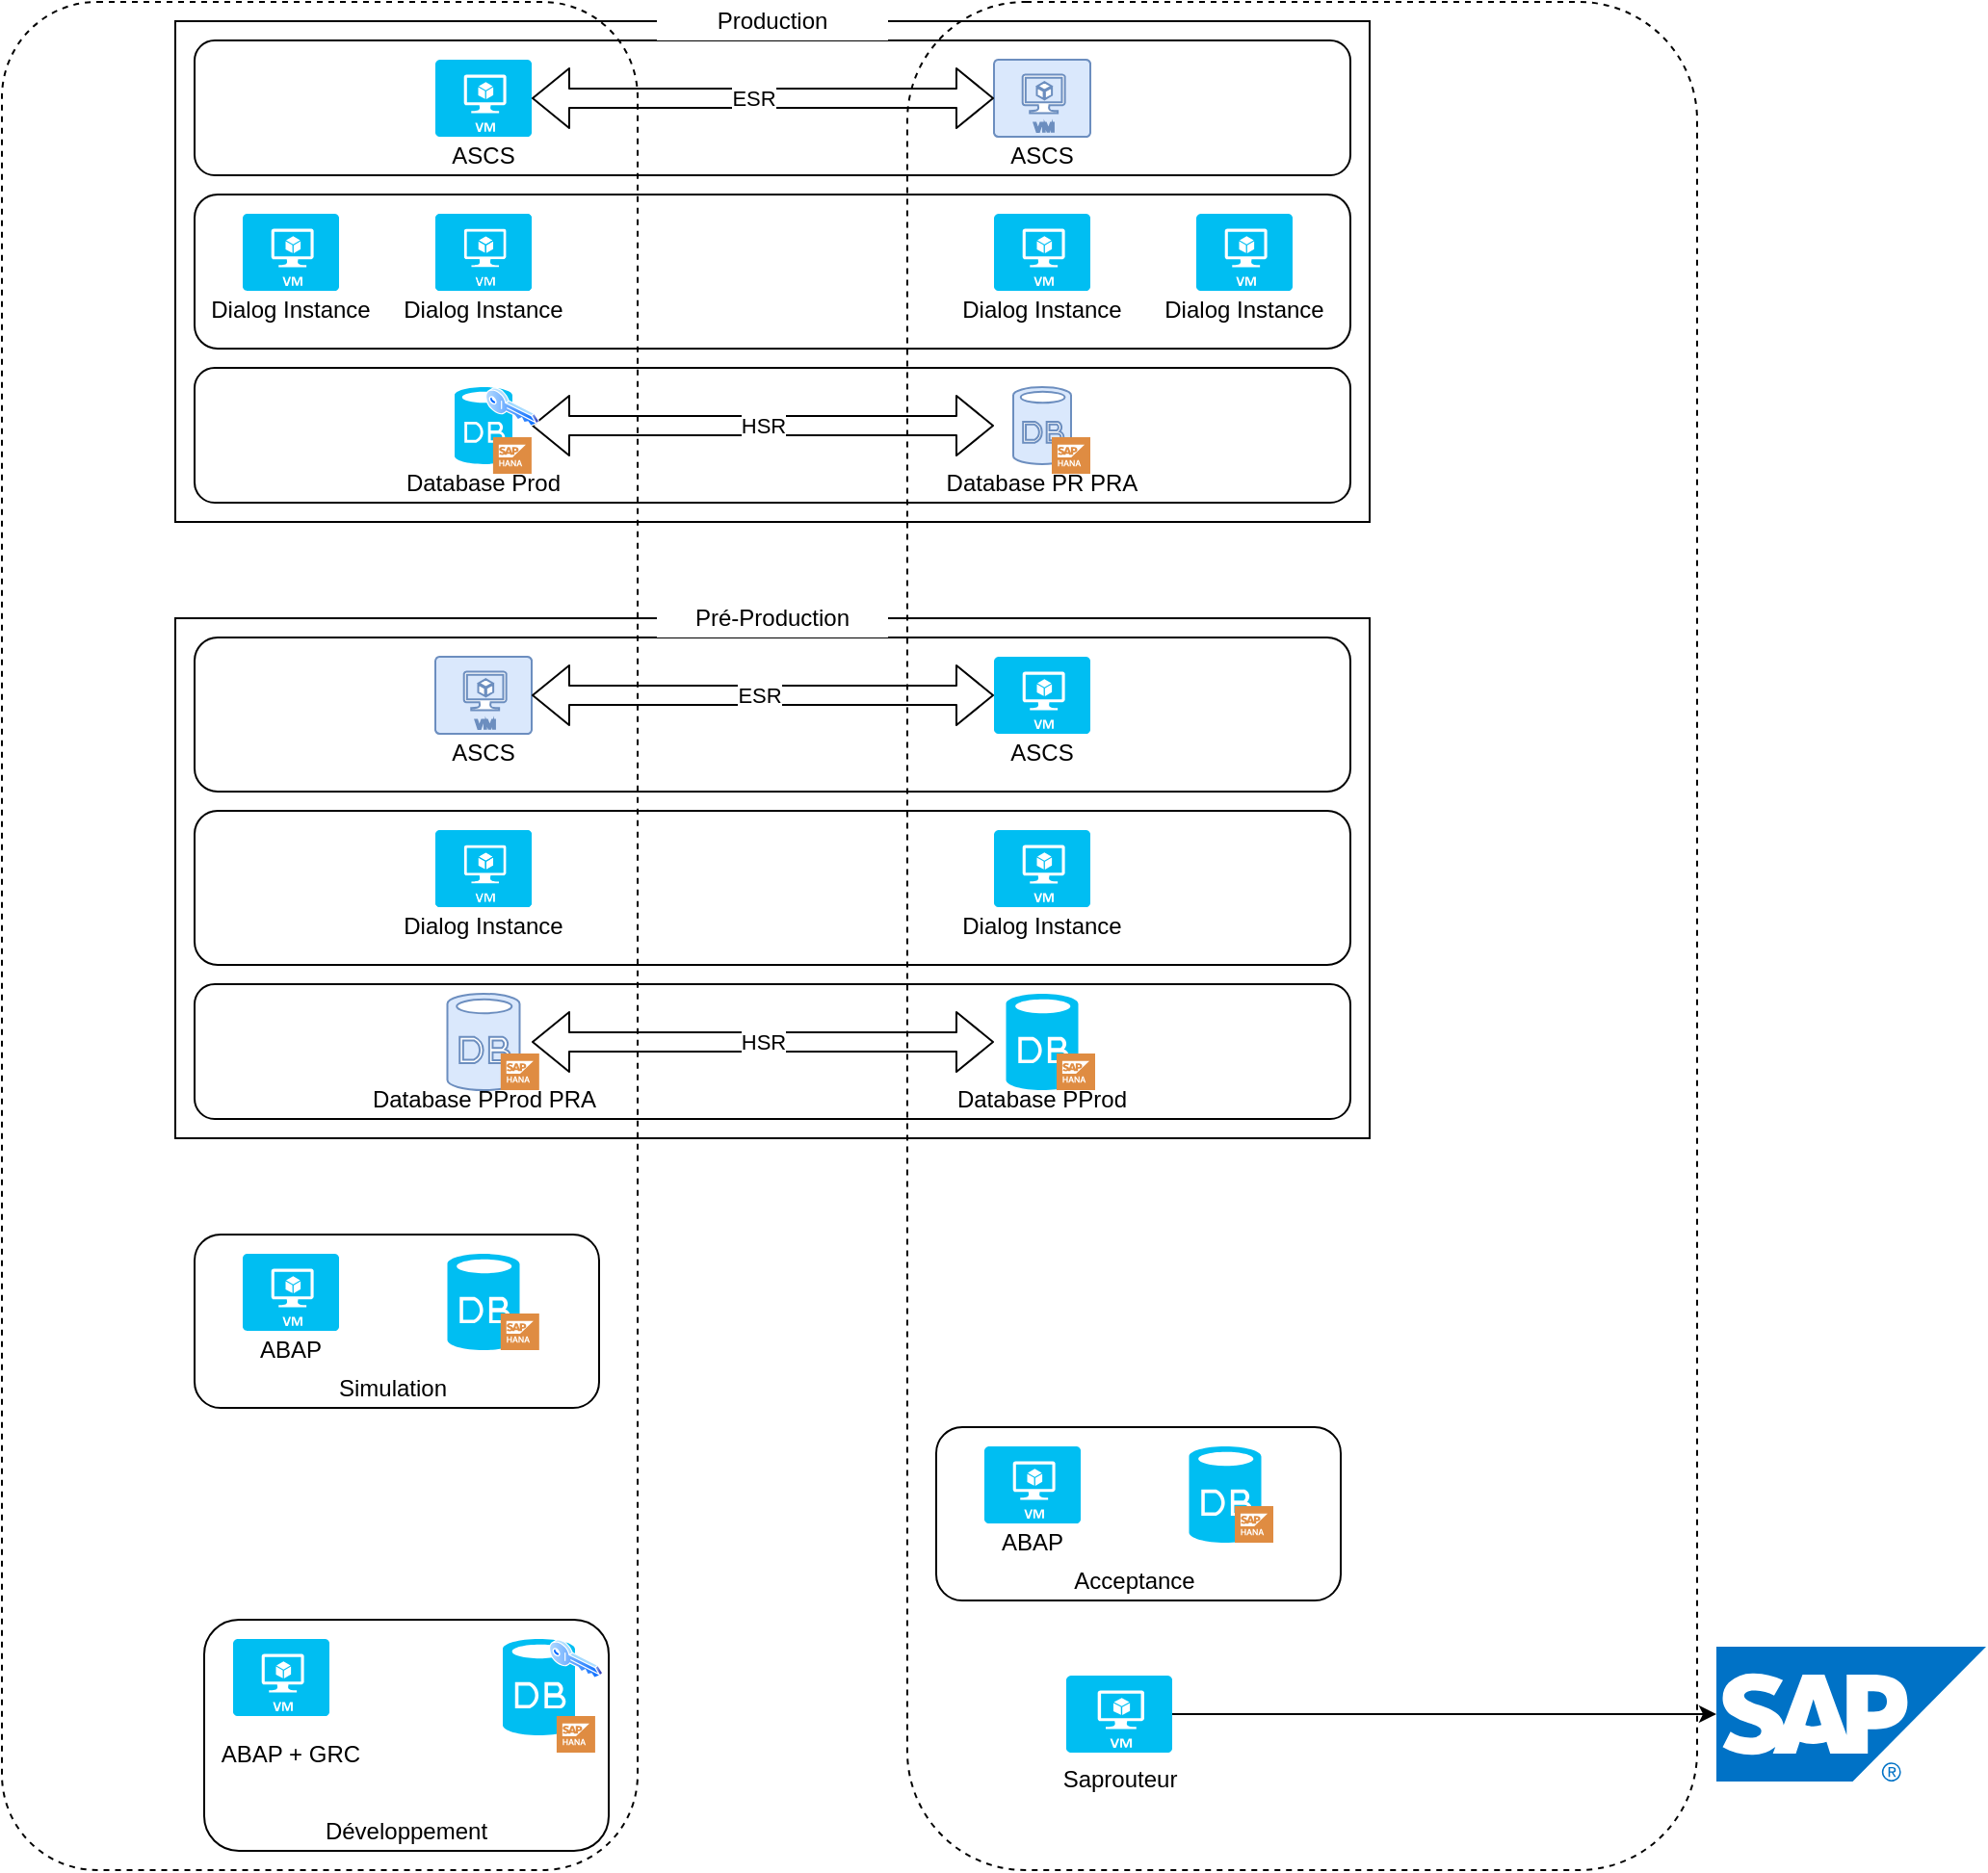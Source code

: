 <mxfile version="13.3.0" type="github">
  <diagram id="mTZRcphGHKb-bVu44xnM" name="Page-1">
    <mxGraphModel dx="2249" dy="763" grid="1" gridSize="10" guides="1" tooltips="1" connect="1" arrows="1" fold="1" page="1" pageScale="1" pageWidth="827" pageHeight="1169" math="0" shadow="0">
      <root>
        <mxCell id="0" />
        <mxCell id="1" parent="0" />
        <mxCell id="M4AGfBQzPxhNNaTuGBdd-41" value="" style="rounded=1;whiteSpace=wrap;html=1;fillColor=none;dashed=1;" parent="1" vertex="1">
          <mxGeometry x="450" y="70" width="410" height="970" as="geometry" />
        </mxCell>
        <mxCell id="ty5_YHNvFAX9lvQ7WHug-4" value="" style="rounded=0;whiteSpace=wrap;html=1;fillColor=none;shadow=0;glass=1;comic=0;" vertex="1" parent="1">
          <mxGeometry x="70" y="390" width="620" height="270" as="geometry" />
        </mxCell>
        <mxCell id="M4AGfBQzPxhNNaTuGBdd-40" value="" style="rounded=1;whiteSpace=wrap;html=1;fillColor=none;dashed=1;" parent="1" vertex="1">
          <mxGeometry x="-20" y="70" width="330" height="970" as="geometry" />
        </mxCell>
        <mxCell id="M4AGfBQzPxhNNaTuGBdd-99" value="" style="rounded=1;whiteSpace=wrap;html=1;fillColor=none;" parent="1" vertex="1">
          <mxGeometry x="465" y="810" width="210" height="90" as="geometry" />
        </mxCell>
        <mxCell id="M4AGfBQzPxhNNaTuGBdd-90" value="" style="rounded=1;whiteSpace=wrap;html=1;fillColor=none;" parent="1" vertex="1">
          <mxGeometry x="80" y="710" width="210" height="90" as="geometry" />
        </mxCell>
        <mxCell id="M4AGfBQzPxhNNaTuGBdd-105" value="" style="rounded=1;whiteSpace=wrap;html=1;fillColor=none;" parent="1" vertex="1">
          <mxGeometry x="85" y="910" width="210" height="120" as="geometry" />
        </mxCell>
        <mxCell id="M4AGfBQzPxhNNaTuGBdd-16" value="" style="rounded=1;whiteSpace=wrap;html=1;fillColor=none;" parent="1" vertex="1">
          <mxGeometry x="80" y="90" width="600" height="70" as="geometry" />
        </mxCell>
        <mxCell id="M4AGfBQzPxhNNaTuGBdd-27" value="" style="rounded=1;whiteSpace=wrap;html=1;fillColor=none;" parent="1" vertex="1">
          <mxGeometry x="80" y="260" width="600" height="70" as="geometry" />
        </mxCell>
        <mxCell id="M4AGfBQzPxhNNaTuGBdd-14" value="" style="rounded=1;whiteSpace=wrap;html=1;fillColor=none;" parent="1" vertex="1">
          <mxGeometry x="80" y="170" width="600" height="80" as="geometry" />
        </mxCell>
        <mxCell id="M4AGfBQzPxhNNaTuGBdd-1" value="" style="verticalLabelPosition=bottom;html=1;verticalAlign=top;align=center;strokeColor=none;fillColor=#00BEF2;shape=mxgraph.azure.virtual_machine;" parent="1" vertex="1">
          <mxGeometry x="205" y="100" width="50" height="40" as="geometry" />
        </mxCell>
        <mxCell id="M4AGfBQzPxhNNaTuGBdd-2" value="" style="verticalLabelPosition=bottom;html=1;verticalAlign=top;align=center;strokeColor=#6c8ebf;fillColor=#dae8fc;shape=mxgraph.azure.virtual_machine;" parent="1" vertex="1">
          <mxGeometry x="495" y="100" width="50" height="40" as="geometry" />
        </mxCell>
        <mxCell id="M4AGfBQzPxhNNaTuGBdd-4" value="" style="verticalLabelPosition=bottom;html=1;verticalAlign=top;align=center;strokeColor=none;fillColor=#00BEF2;shape=mxgraph.azure.virtual_machine;" parent="1" vertex="1">
          <mxGeometry x="205" y="180" width="50" height="40" as="geometry" />
        </mxCell>
        <mxCell id="M4AGfBQzPxhNNaTuGBdd-6" value="" style="verticalLabelPosition=bottom;html=1;verticalAlign=top;align=center;strokeColor=none;fillColor=#00BEF2;shape=mxgraph.azure.virtual_machine;" parent="1" vertex="1">
          <mxGeometry x="205" y="180" width="50" height="40" as="geometry" />
        </mxCell>
        <mxCell id="M4AGfBQzPxhNNaTuGBdd-7" value="" style="verticalLabelPosition=bottom;html=1;verticalAlign=top;align=center;strokeColor=none;fillColor=#00BEF2;shape=mxgraph.azure.virtual_machine;" parent="1" vertex="1">
          <mxGeometry x="495" y="180" width="50" height="40" as="geometry" />
        </mxCell>
        <mxCell id="M4AGfBQzPxhNNaTuGBdd-8" value="" style="verticalLabelPosition=bottom;html=1;verticalAlign=top;align=center;strokeColor=none;fillColor=#00BEF2;shape=mxgraph.azure.virtual_machine;" parent="1" vertex="1">
          <mxGeometry x="600" y="180" width="50" height="40" as="geometry" />
        </mxCell>
        <mxCell id="M4AGfBQzPxhNNaTuGBdd-9" value="" style="verticalLabelPosition=bottom;html=1;verticalAlign=top;align=center;strokeColor=none;fillColor=#00BEF2;shape=mxgraph.azure.virtual_machine;" parent="1" vertex="1">
          <mxGeometry x="105" y="180" width="50" height="40" as="geometry" />
        </mxCell>
        <mxCell id="M4AGfBQzPxhNNaTuGBdd-17" value="ASCS" style="text;html=1;strokeColor=none;fillColor=none;align=center;verticalAlign=middle;whiteSpace=wrap;rounded=0;" parent="1" vertex="1">
          <mxGeometry x="210" y="140" width="40" height="20" as="geometry" />
        </mxCell>
        <mxCell id="M4AGfBQzPxhNNaTuGBdd-18" value="ASCS" style="text;html=1;strokeColor=none;fillColor=none;align=center;verticalAlign=middle;whiteSpace=wrap;rounded=0;" parent="1" vertex="1">
          <mxGeometry x="500" y="140" width="40" height="20" as="geometry" />
        </mxCell>
        <mxCell id="M4AGfBQzPxhNNaTuGBdd-19" value="&lt;div&gt;Dialog Instance&lt;/div&gt;" style="text;html=1;strokeColor=none;fillColor=none;align=center;verticalAlign=middle;whiteSpace=wrap;rounded=0;" parent="1" vertex="1">
          <mxGeometry x="85" y="220" width="90" height="20" as="geometry" />
        </mxCell>
        <mxCell id="M4AGfBQzPxhNNaTuGBdd-23" value="Database Prod" style="text;html=1;strokeColor=none;fillColor=none;align=center;verticalAlign=middle;whiteSpace=wrap;rounded=0;" parent="1" vertex="1">
          <mxGeometry x="185" y="310" width="90" height="20" as="geometry" />
        </mxCell>
        <mxCell id="M4AGfBQzPxhNNaTuGBdd-24" value="Database PR PRA" style="text;html=1;strokeColor=none;fillColor=none;align=center;verticalAlign=middle;whiteSpace=wrap;rounded=0;" parent="1" vertex="1">
          <mxGeometry x="465" y="310" width="110" height="20" as="geometry" />
        </mxCell>
        <mxCell id="M4AGfBQzPxhNNaTuGBdd-25" value="HSR" style="shape=flexArrow;endArrow=classic;startArrow=classic;html=1;entryX=0;entryY=0.5;entryDx=0;entryDy=0;entryPerimeter=0;exitX=1;exitY=0.5;exitDx=0;exitDy=0;exitPerimeter=0;fillColor=none;" parent="1" edge="1">
          <mxGeometry width="50" height="50" relative="1" as="geometry">
            <mxPoint x="255" y="290.0" as="sourcePoint" />
            <mxPoint x="495" y="290.0" as="targetPoint" />
          </mxGeometry>
        </mxCell>
        <mxCell id="M4AGfBQzPxhNNaTuGBdd-29" value="&lt;div&gt;Dialog Instance&lt;/div&gt;" style="text;html=1;strokeColor=none;fillColor=none;align=center;verticalAlign=middle;whiteSpace=wrap;rounded=0;" parent="1" vertex="1">
          <mxGeometry x="185" y="220" width="90" height="20" as="geometry" />
        </mxCell>
        <mxCell id="M4AGfBQzPxhNNaTuGBdd-36" value="&lt;div&gt;Dialog Instance&lt;/div&gt;" style="text;html=1;strokeColor=none;fillColor=none;align=center;verticalAlign=middle;whiteSpace=wrap;rounded=0;" parent="1" vertex="1">
          <mxGeometry x="475" y="220" width="90" height="20" as="geometry" />
        </mxCell>
        <mxCell id="M4AGfBQzPxhNNaTuGBdd-37" value="&lt;div&gt;Dialog Instance&lt;/div&gt;" style="text;html=1;strokeColor=none;fillColor=none;align=center;verticalAlign=middle;whiteSpace=wrap;rounded=0;" parent="1" vertex="1">
          <mxGeometry x="580" y="220" width="90" height="20" as="geometry" />
        </mxCell>
        <mxCell id="M4AGfBQzPxhNNaTuGBdd-46" value="" style="shape=flexArrow;endArrow=classic;startArrow=classic;html=1;fillColor=none;entryX=0;entryY=0.5;entryDx=0;entryDy=0;entryPerimeter=0;exitX=1;exitY=0.5;exitDx=0;exitDy=0;exitPerimeter=0;" parent="1" source="M4AGfBQzPxhNNaTuGBdd-1" target="M4AGfBQzPxhNNaTuGBdd-2" edge="1">
          <mxGeometry width="50" height="50" relative="1" as="geometry">
            <mxPoint x="410" y="160" as="sourcePoint" />
            <mxPoint x="460" y="110" as="targetPoint" />
          </mxGeometry>
        </mxCell>
        <mxCell id="M4AGfBQzPxhNNaTuGBdd-126" value="ESR" style="edgeLabel;html=1;align=center;verticalAlign=middle;resizable=0;points=[];" parent="M4AGfBQzPxhNNaTuGBdd-46" vertex="1" connectable="0">
          <mxGeometry x="-0.197" y="-3" relative="1" as="geometry">
            <mxPoint x="18.53" y="-3" as="offset" />
          </mxGeometry>
        </mxCell>
        <mxCell id="M4AGfBQzPxhNNaTuGBdd-48" value="" style="rounded=1;whiteSpace=wrap;html=1;fillColor=none;" parent="1" vertex="1">
          <mxGeometry x="80" y="400" width="600" height="80" as="geometry" />
        </mxCell>
        <mxCell id="M4AGfBQzPxhNNaTuGBdd-49" value="" style="rounded=1;whiteSpace=wrap;html=1;fillColor=none;" parent="1" vertex="1">
          <mxGeometry x="80" y="580" width="600" height="70" as="geometry" />
        </mxCell>
        <mxCell id="M4AGfBQzPxhNNaTuGBdd-50" value="" style="rounded=1;whiteSpace=wrap;html=1;fillColor=none;" parent="1" vertex="1">
          <mxGeometry x="80" y="490" width="600" height="80" as="geometry" />
        </mxCell>
        <mxCell id="M4AGfBQzPxhNNaTuGBdd-51" value="" style="verticalLabelPosition=bottom;html=1;verticalAlign=top;align=center;strokeColor=#6c8ebf;fillColor=#dae8fc;shape=mxgraph.azure.virtual_machine;" parent="1" vertex="1">
          <mxGeometry x="205" y="410" width="50" height="40" as="geometry" />
        </mxCell>
        <mxCell id="M4AGfBQzPxhNNaTuGBdd-52" value="" style="verticalLabelPosition=bottom;html=1;verticalAlign=top;align=center;strokeColor=none;fillColor=#00BEF2;shape=mxgraph.azure.virtual_machine;" parent="1" vertex="1">
          <mxGeometry x="495" y="410" width="50" height="40" as="geometry" />
        </mxCell>
        <mxCell id="M4AGfBQzPxhNNaTuGBdd-53" value="" style="verticalLabelPosition=bottom;html=1;verticalAlign=top;align=center;strokeColor=none;fillColor=#00BEF2;shape=mxgraph.azure.virtual_machine;" parent="1" vertex="1">
          <mxGeometry x="205" y="500" width="50" height="40" as="geometry" />
        </mxCell>
        <mxCell id="M4AGfBQzPxhNNaTuGBdd-54" value="" style="verticalLabelPosition=bottom;html=1;verticalAlign=top;align=center;strokeColor=none;fillColor=#00BEF2;shape=mxgraph.azure.virtual_machine;" parent="1" vertex="1">
          <mxGeometry x="205" y="500" width="50" height="40" as="geometry" />
        </mxCell>
        <mxCell id="M4AGfBQzPxhNNaTuGBdd-55" value="" style="verticalLabelPosition=bottom;html=1;verticalAlign=top;align=center;strokeColor=none;fillColor=#00BEF2;shape=mxgraph.azure.virtual_machine;" parent="1" vertex="1">
          <mxGeometry x="495" y="500" width="50" height="40" as="geometry" />
        </mxCell>
        <mxCell id="M4AGfBQzPxhNNaTuGBdd-60" value="ASCS" style="text;html=1;strokeColor=none;fillColor=none;align=center;verticalAlign=middle;whiteSpace=wrap;rounded=0;" parent="1" vertex="1">
          <mxGeometry x="210" y="450" width="40" height="20" as="geometry" />
        </mxCell>
        <mxCell id="M4AGfBQzPxhNNaTuGBdd-61" value="ASCS" style="text;html=1;strokeColor=none;fillColor=none;align=center;verticalAlign=middle;whiteSpace=wrap;rounded=0;" parent="1" vertex="1">
          <mxGeometry x="500" y="450" width="40" height="20" as="geometry" />
        </mxCell>
        <mxCell id="M4AGfBQzPxhNNaTuGBdd-63" value="Database PProd PRA" style="text;html=1;strokeColor=none;fillColor=none;align=center;verticalAlign=middle;whiteSpace=wrap;rounded=0;" parent="1" vertex="1">
          <mxGeometry x="162.5" y="630" width="135" height="20" as="geometry" />
        </mxCell>
        <mxCell id="M4AGfBQzPxhNNaTuGBdd-64" value="Database PProd" style="text;html=1;strokeColor=none;fillColor=none;align=center;verticalAlign=middle;whiteSpace=wrap;rounded=0;" parent="1" vertex="1">
          <mxGeometry x="465" y="630" width="110" height="20" as="geometry" />
        </mxCell>
        <mxCell id="M4AGfBQzPxhNNaTuGBdd-65" value="HSR" style="shape=flexArrow;endArrow=classic;startArrow=classic;html=1;entryX=0;entryY=0.5;entryDx=0;entryDy=0;entryPerimeter=0;exitX=1;exitY=0.5;exitDx=0;exitDy=0;exitPerimeter=0;fillColor=none;" parent="1" edge="1">
          <mxGeometry width="50" height="50" relative="1" as="geometry">
            <mxPoint x="255" y="610" as="sourcePoint" />
            <mxPoint x="495" y="610" as="targetPoint" />
          </mxGeometry>
        </mxCell>
        <mxCell id="M4AGfBQzPxhNNaTuGBdd-66" value="&lt;div&gt;Dialog Instance&lt;/div&gt;" style="text;html=1;strokeColor=none;fillColor=none;align=center;verticalAlign=middle;whiteSpace=wrap;rounded=0;" parent="1" vertex="1">
          <mxGeometry x="185" y="540" width="90" height="20" as="geometry" />
        </mxCell>
        <mxCell id="M4AGfBQzPxhNNaTuGBdd-67" value="&lt;div&gt;Dialog Instance&lt;/div&gt;" style="text;html=1;strokeColor=none;fillColor=none;align=center;verticalAlign=middle;whiteSpace=wrap;rounded=0;" parent="1" vertex="1">
          <mxGeometry x="475" y="540" width="90" height="20" as="geometry" />
        </mxCell>
        <mxCell id="M4AGfBQzPxhNNaTuGBdd-69" value="" style="shape=flexArrow;endArrow=classic;startArrow=classic;html=1;fillColor=none;entryX=0;entryY=0.5;entryDx=0;entryDy=0;entryPerimeter=0;exitX=1;exitY=0.5;exitDx=0;exitDy=0;exitPerimeter=0;" parent="1" source="M4AGfBQzPxhNNaTuGBdd-51" target="M4AGfBQzPxhNNaTuGBdd-52" edge="1">
          <mxGeometry width="50" height="50" relative="1" as="geometry">
            <mxPoint x="410" y="470" as="sourcePoint" />
            <mxPoint x="460" y="420" as="targetPoint" />
          </mxGeometry>
        </mxCell>
        <mxCell id="M4AGfBQzPxhNNaTuGBdd-71" value="" style="verticalLabelPosition=bottom;html=1;verticalAlign=top;align=center;strokeColor=#6c8ebf;fillColor=#dae8fc;shape=mxgraph.azure.database;" parent="1" vertex="1">
          <mxGeometry x="211.25" y="585" width="37.5" height="50" as="geometry" />
        </mxCell>
        <mxCell id="M4AGfBQzPxhNNaTuGBdd-72" value="" style="verticalLabelPosition=bottom;html=1;verticalAlign=top;align=center;strokeColor=none;fillColor=#00BEF2;shape=mxgraph.azure.database;dashed=1;" parent="1" vertex="1">
          <mxGeometry x="501.25" y="585" width="37.5" height="50" as="geometry" />
        </mxCell>
        <mxCell id="M4AGfBQzPxhNNaTuGBdd-77" value="" style="verticalLabelPosition=bottom;html=1;verticalAlign=top;align=center;strokeColor=none;fillColor=#00BEF2;shape=mxgraph.azure.database;dashed=1;" parent="1" vertex="1">
          <mxGeometry x="215" y="270" width="30" height="40" as="geometry" />
        </mxCell>
        <mxCell id="M4AGfBQzPxhNNaTuGBdd-85" value="" style="verticalLabelPosition=bottom;html=1;verticalAlign=top;align=center;strokeColor=none;fillColor=#00BEF2;shape=mxgraph.azure.virtual_machine;" parent="1" vertex="1">
          <mxGeometry x="105" y="720" width="50" height="40" as="geometry" />
        </mxCell>
        <mxCell id="M4AGfBQzPxhNNaTuGBdd-86" value="" style="verticalLabelPosition=bottom;html=1;verticalAlign=top;align=center;strokeColor=none;fillColor=#00BEF2;shape=mxgraph.azure.database;dashed=1;" parent="1" vertex="1">
          <mxGeometry x="211.25" y="720" width="37.5" height="50" as="geometry" />
        </mxCell>
        <mxCell id="M4AGfBQzPxhNNaTuGBdd-89" value="ABAP" style="text;html=1;strokeColor=none;fillColor=none;align=center;verticalAlign=middle;whiteSpace=wrap;rounded=0;" parent="1" vertex="1">
          <mxGeometry x="85" y="760" width="90" height="20" as="geometry" />
        </mxCell>
        <mxCell id="M4AGfBQzPxhNNaTuGBdd-92" value="Simulation" style="text;html=1;strokeColor=none;fillColor=none;align=center;verticalAlign=middle;whiteSpace=wrap;rounded=0;" parent="1" vertex="1">
          <mxGeometry x="162.5" y="780" width="40" height="20" as="geometry" />
        </mxCell>
        <mxCell id="M4AGfBQzPxhNNaTuGBdd-95" value="" style="verticalLabelPosition=bottom;html=1;verticalAlign=top;align=center;strokeColor=none;fillColor=#00BEF2;shape=mxgraph.azure.virtual_machine;" parent="1" vertex="1">
          <mxGeometry x="490" y="820" width="50" height="40" as="geometry" />
        </mxCell>
        <mxCell id="M4AGfBQzPxhNNaTuGBdd-96" value="" style="verticalLabelPosition=bottom;html=1;verticalAlign=top;align=center;strokeColor=none;fillColor=#00BEF2;shape=mxgraph.azure.database;dashed=1;" parent="1" vertex="1">
          <mxGeometry x="596.25" y="820" width="37.5" height="50" as="geometry" />
        </mxCell>
        <mxCell id="M4AGfBQzPxhNNaTuGBdd-98" value="ABAP" style="text;html=1;strokeColor=none;fillColor=none;align=center;verticalAlign=middle;whiteSpace=wrap;rounded=0;" parent="1" vertex="1">
          <mxGeometry x="470" y="860" width="90" height="20" as="geometry" />
        </mxCell>
        <mxCell id="M4AGfBQzPxhNNaTuGBdd-100" value="Acceptance" style="text;html=1;strokeColor=none;fillColor=none;align=center;verticalAlign=middle;whiteSpace=wrap;rounded=0;" parent="1" vertex="1">
          <mxGeometry x="547.5" y="880" width="40" height="20" as="geometry" />
        </mxCell>
        <mxCell id="M4AGfBQzPxhNNaTuGBdd-101" value="" style="verticalLabelPosition=bottom;html=1;verticalAlign=top;align=center;strokeColor=none;fillColor=#00BEF2;shape=mxgraph.azure.virtual_machine;" parent="1" vertex="1">
          <mxGeometry x="100" y="920" width="50" height="40" as="geometry" />
        </mxCell>
        <mxCell id="M4AGfBQzPxhNNaTuGBdd-102" value="" style="verticalLabelPosition=bottom;html=1;verticalAlign=top;align=center;strokeColor=none;fillColor=#00BEF2;shape=mxgraph.azure.database;dashed=1;" parent="1" vertex="1">
          <mxGeometry x="240" y="920" width="37.5" height="50" as="geometry" />
        </mxCell>
        <mxCell id="M4AGfBQzPxhNNaTuGBdd-104" value="&lt;div&gt;ABAP + GRC&lt;/div&gt;" style="text;html=1;strokeColor=none;fillColor=none;align=center;verticalAlign=middle;whiteSpace=wrap;rounded=0;" parent="1" vertex="1">
          <mxGeometry x="85" y="970" width="90" height="20" as="geometry" />
        </mxCell>
        <mxCell id="M4AGfBQzPxhNNaTuGBdd-106" value="&lt;div&gt;Développement&lt;/div&gt;" style="text;html=1;strokeColor=none;fillColor=none;align=center;verticalAlign=middle;whiteSpace=wrap;rounded=0;" parent="1" vertex="1">
          <mxGeometry x="170" y="1010" width="40" height="20" as="geometry" />
        </mxCell>
        <mxCell id="M4AGfBQzPxhNNaTuGBdd-110" value="" style="aspect=fixed;perimeter=ellipsePerimeter;html=1;align=center;shadow=0;dashed=0;spacingTop=3;image;image=img/lib/active_directory/key.svg;fillColor=none;" parent="1" vertex="1">
          <mxGeometry x="264" y="920" width="27.91" height="20.66" as="geometry" />
        </mxCell>
        <mxCell id="M4AGfBQzPxhNNaTuGBdd-111" value="" style="verticalLabelPosition=bottom;html=1;verticalAlign=top;align=center;strokeColor=#6c8ebf;fillColor=#dae8fc;shape=mxgraph.azure.database;" parent="1" vertex="1">
          <mxGeometry x="505" y="270" width="30" height="40" as="geometry" />
        </mxCell>
        <mxCell id="M4AGfBQzPxhNNaTuGBdd-113" value="" style="aspect=fixed;perimeter=ellipsePerimeter;html=1;align=center;shadow=0;dashed=0;spacingTop=3;image;image=img/lib/active_directory/key.svg;fillColor=none;" parent="1" vertex="1">
          <mxGeometry x="231" y="270" width="27.91" height="20.66" as="geometry" />
        </mxCell>
        <mxCell id="M4AGfBQzPxhNNaTuGBdd-114" value="" style="pointerEvents=1;shadow=0;dashed=0;html=1;strokeColor=none;fillColor=#DF8C42;labelPosition=center;verticalLabelPosition=bottom;verticalAlign=top;align=center;outlineConnect=0;shape=mxgraph.veeam2.sap_hana;" parent="1" vertex="1">
          <mxGeometry x="234.95" y="296" width="20" height="19" as="geometry" />
        </mxCell>
        <mxCell id="M4AGfBQzPxhNNaTuGBdd-115" value="" style="pointerEvents=1;shadow=0;dashed=0;html=1;strokeColor=none;fillColor=#DF8C42;labelPosition=center;verticalLabelPosition=bottom;verticalAlign=top;align=center;outlineConnect=0;shape=mxgraph.veeam2.sap_hana;" parent="1" vertex="1">
          <mxGeometry x="525" y="296" width="20" height="19" as="geometry" />
        </mxCell>
        <mxCell id="M4AGfBQzPxhNNaTuGBdd-116" value="" style="pointerEvents=1;shadow=0;dashed=0;html=1;strokeColor=none;fillColor=#DF8C42;labelPosition=center;verticalLabelPosition=bottom;verticalAlign=top;align=center;outlineConnect=0;shape=mxgraph.veeam2.sap_hana;" parent="1" vertex="1">
          <mxGeometry x="238.91" y="616" width="20" height="19" as="geometry" />
        </mxCell>
        <mxCell id="M4AGfBQzPxhNNaTuGBdd-117" value="" style="pointerEvents=1;shadow=0;dashed=0;html=1;strokeColor=none;fillColor=#DF8C42;labelPosition=center;verticalLabelPosition=bottom;verticalAlign=top;align=center;outlineConnect=0;shape=mxgraph.veeam2.sap_hana;" parent="1" vertex="1">
          <mxGeometry x="527.5" y="616" width="20" height="19" as="geometry" />
        </mxCell>
        <mxCell id="M4AGfBQzPxhNNaTuGBdd-118" value="" style="pointerEvents=1;shadow=0;dashed=0;html=1;strokeColor=none;fillColor=#DF8C42;labelPosition=center;verticalLabelPosition=bottom;verticalAlign=top;align=center;outlineConnect=0;shape=mxgraph.veeam2.sap_hana;" parent="1" vertex="1">
          <mxGeometry x="238.91" y="751" width="20" height="19" as="geometry" />
        </mxCell>
        <mxCell id="M4AGfBQzPxhNNaTuGBdd-119" value="" style="pointerEvents=1;shadow=0;dashed=0;html=1;strokeColor=none;fillColor=#DF8C42;labelPosition=center;verticalLabelPosition=bottom;verticalAlign=top;align=center;outlineConnect=0;shape=mxgraph.veeam2.sap_hana;" parent="1" vertex="1">
          <mxGeometry x="620" y="851" width="20" height="19" as="geometry" />
        </mxCell>
        <mxCell id="M4AGfBQzPxhNNaTuGBdd-120" value="" style="pointerEvents=1;shadow=0;dashed=0;html=1;strokeColor=none;fillColor=#DF8C42;labelPosition=center;verticalLabelPosition=bottom;verticalAlign=top;align=center;outlineConnect=0;shape=mxgraph.veeam2.sap_hana;" parent="1" vertex="1">
          <mxGeometry x="267.96" y="960" width="20" height="19" as="geometry" />
        </mxCell>
        <mxCell id="M4AGfBQzPxhNNaTuGBdd-121" value="" style="aspect=fixed;html=1;points=[];align=center;image;fontSize=12;image=img/lib/mscae/SAP_HANA_on_Azure.svg;fillColor=none;" parent="1" vertex="1">
          <mxGeometry x="870" y="924" width="140" height="70" as="geometry" />
        </mxCell>
        <mxCell id="M4AGfBQzPxhNNaTuGBdd-125" style="edgeStyle=orthogonalEdgeStyle;rounded=0;orthogonalLoop=1;jettySize=auto;html=1;exitX=1;exitY=0.5;exitDx=0;exitDy=0;exitPerimeter=0;fillColor=none;" parent="1" source="M4AGfBQzPxhNNaTuGBdd-122" target="M4AGfBQzPxhNNaTuGBdd-121" edge="1">
          <mxGeometry relative="1" as="geometry" />
        </mxCell>
        <mxCell id="M4AGfBQzPxhNNaTuGBdd-122" value="Saprouteur" style="verticalLabelPosition=bottom;html=1;verticalAlign=top;align=center;strokeColor=none;fillColor=#00BEF2;shape=mxgraph.azure.virtual_machine;" parent="1" vertex="1">
          <mxGeometry x="532.5" y="939" width="55" height="40" as="geometry" />
        </mxCell>
        <mxCell id="M4AGfBQzPxhNNaTuGBdd-127" value="ESR" style="edgeLabel;html=1;align=center;verticalAlign=middle;resizable=0;points=[];" parent="1" vertex="1" connectable="0">
          <mxGeometry x="380.001" y="125" as="geometry">
            <mxPoint x="-7" y="305" as="offset" />
          </mxGeometry>
        </mxCell>
        <mxCell id="ty5_YHNvFAX9lvQ7WHug-6" value="Pré-Production" style="rounded=0;whiteSpace=wrap;html=1;shadow=0;glass=1;comic=0;fillColor=#ffffff;strokeColor=none;" vertex="1" parent="1">
          <mxGeometry x="320" y="380" width="120" height="20" as="geometry" />
        </mxCell>
        <mxCell id="ty5_YHNvFAX9lvQ7WHug-7" value="" style="rounded=0;whiteSpace=wrap;html=1;fillColor=none;shadow=0;glass=1;comic=0;" vertex="1" parent="1">
          <mxGeometry x="70" y="80" width="620" height="260" as="geometry" />
        </mxCell>
        <mxCell id="ty5_YHNvFAX9lvQ7WHug-8" value="&lt;div&gt;Production&lt;/div&gt;" style="rounded=0;whiteSpace=wrap;html=1;shadow=0;glass=1;comic=0;fillColor=#ffffff;strokeColor=none;" vertex="1" parent="1">
          <mxGeometry x="320" y="70" width="120" height="20" as="geometry" />
        </mxCell>
      </root>
    </mxGraphModel>
  </diagram>
</mxfile>
